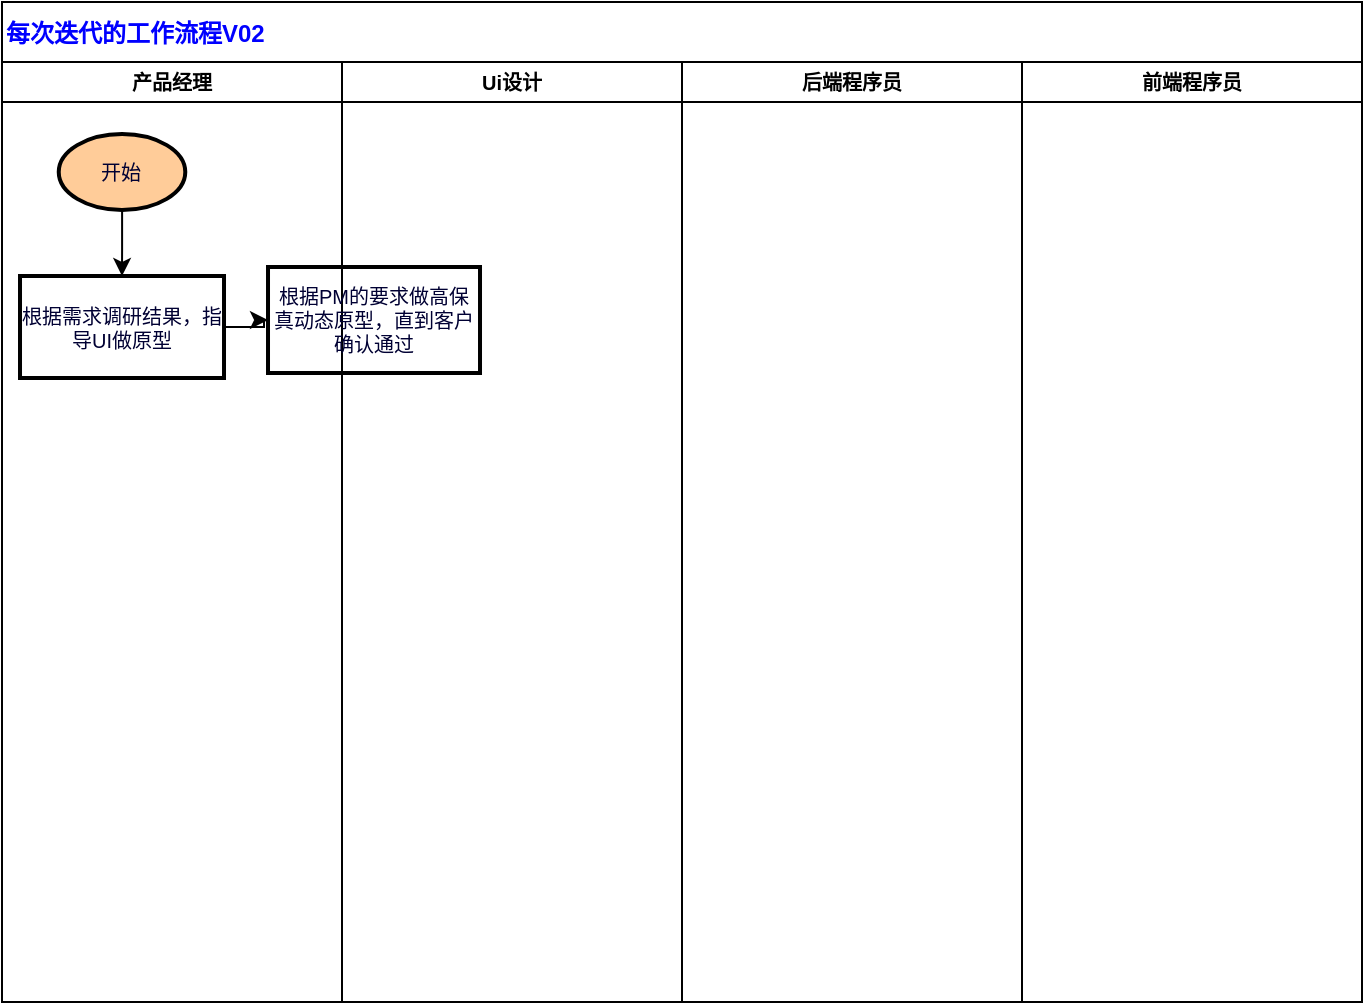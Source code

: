 <mxfile version="20.0.3" type="github">
  <diagram id="YU3feAvMAWmFrvA6Q01h" name="第 1 页">
    <mxGraphModel dx="669" dy="453" grid="1" gridSize="10" guides="1" tooltips="1" connect="1" arrows="1" fold="1" page="1" pageScale="1" pageWidth="827" pageHeight="1169" math="0" shadow="0">
      <root>
        <mxCell id="0" />
        <mxCell id="1" parent="0" />
        <mxCell id="3ieeocN1eD7Hzq-fFFbV-1" value="每次迭代的工作流程V02" style="swimlane;childLayout=stackLayout;resizeParent=1;resizeParentMax=0;startSize=30;align=left;fontSize=12;fontColor=#0000FF;" parent="1" vertex="1">
          <mxGeometry x="138" y="63" width="680" height="500" as="geometry">
            <mxRectangle x="230" y="30" width="70" height="30" as="alternateBounds" />
          </mxGeometry>
        </mxCell>
        <mxCell id="3ieeocN1eD7Hzq-fFFbV-2" value="产品经理" style="swimlane;startSize=20;fontSize=10;" parent="3ieeocN1eD7Hzq-fFFbV-1" vertex="1">
          <mxGeometry y="30" width="170" height="470" as="geometry" />
        </mxCell>
        <mxCell id="3ieeocN1eD7Hzq-fFFbV-8" value="开始" style="strokeWidth=2;html=1;shape=mxgraph.flowchart.start_1;whiteSpace=wrap;fontSize=10;fontColor=#000033;labelBackgroundColor=none;fillColor=#FFCC99;aspect=fixed;" parent="3ieeocN1eD7Hzq-fFFbV-2" vertex="1">
          <mxGeometry x="28.37" y="36" width="63.27" height="38" as="geometry" />
        </mxCell>
        <mxCell id="A8igVTBkIp0clDDqToqD-1" value="根据需求调研结果，指导UI做原型" style="whiteSpace=wrap;html=1;fontSize=10;fillColor=none;fontColor=#000033;strokeWidth=2;labelBackgroundColor=none;aspect=fixed;" vertex="1" parent="3ieeocN1eD7Hzq-fFFbV-2">
          <mxGeometry x="9.005" y="107" width="102" height="51" as="geometry" />
        </mxCell>
        <mxCell id="A8igVTBkIp0clDDqToqD-2" value="" style="edgeStyle=orthogonalEdgeStyle;rounded=0;orthogonalLoop=1;jettySize=auto;html=1;fontSize=10;fontColor=#000033;" edge="1" parent="3ieeocN1eD7Hzq-fFFbV-2" source="3ieeocN1eD7Hzq-fFFbV-8" target="A8igVTBkIp0clDDqToqD-1">
          <mxGeometry relative="1" as="geometry" />
        </mxCell>
        <mxCell id="3ieeocN1eD7Hzq-fFFbV-3" value="Ui设计" style="swimlane;startSize=20;fontSize=10;" parent="3ieeocN1eD7Hzq-fFFbV-1" vertex="1">
          <mxGeometry x="170" y="30" width="170" height="470" as="geometry" />
        </mxCell>
        <mxCell id="3ieeocN1eD7Hzq-fFFbV-4" value="后端程序员" style="swimlane;startSize=20;fontSize=10;" parent="3ieeocN1eD7Hzq-fFFbV-1" vertex="1">
          <mxGeometry x="340" y="30" width="170" height="470" as="geometry" />
        </mxCell>
        <mxCell id="3ieeocN1eD7Hzq-fFFbV-5" value="前端程序员" style="swimlane;startSize=20;fontSize=10;" parent="3ieeocN1eD7Hzq-fFFbV-1" vertex="1">
          <mxGeometry x="510" y="30" width="170" height="470" as="geometry" />
        </mxCell>
        <mxCell id="A8igVTBkIp0clDDqToqD-3" value="根据PM的要求做高保真动态原型，直到客户确认通过" style="whiteSpace=wrap;html=1;fontSize=10;fillColor=none;fontColor=#000033;strokeWidth=2;labelBackgroundColor=none;aspect=fixed;" vertex="1" parent="1">
          <mxGeometry x="271.005" y="195.5" width="106" height="53" as="geometry" />
        </mxCell>
        <mxCell id="A8igVTBkIp0clDDqToqD-4" value="" style="edgeStyle=orthogonalEdgeStyle;rounded=0;orthogonalLoop=1;jettySize=auto;html=1;fontSize=10;fontColor=#000033;" edge="1" parent="1" source="A8igVTBkIp0clDDqToqD-1" target="A8igVTBkIp0clDDqToqD-3">
          <mxGeometry relative="1" as="geometry" />
        </mxCell>
      </root>
    </mxGraphModel>
  </diagram>
</mxfile>
